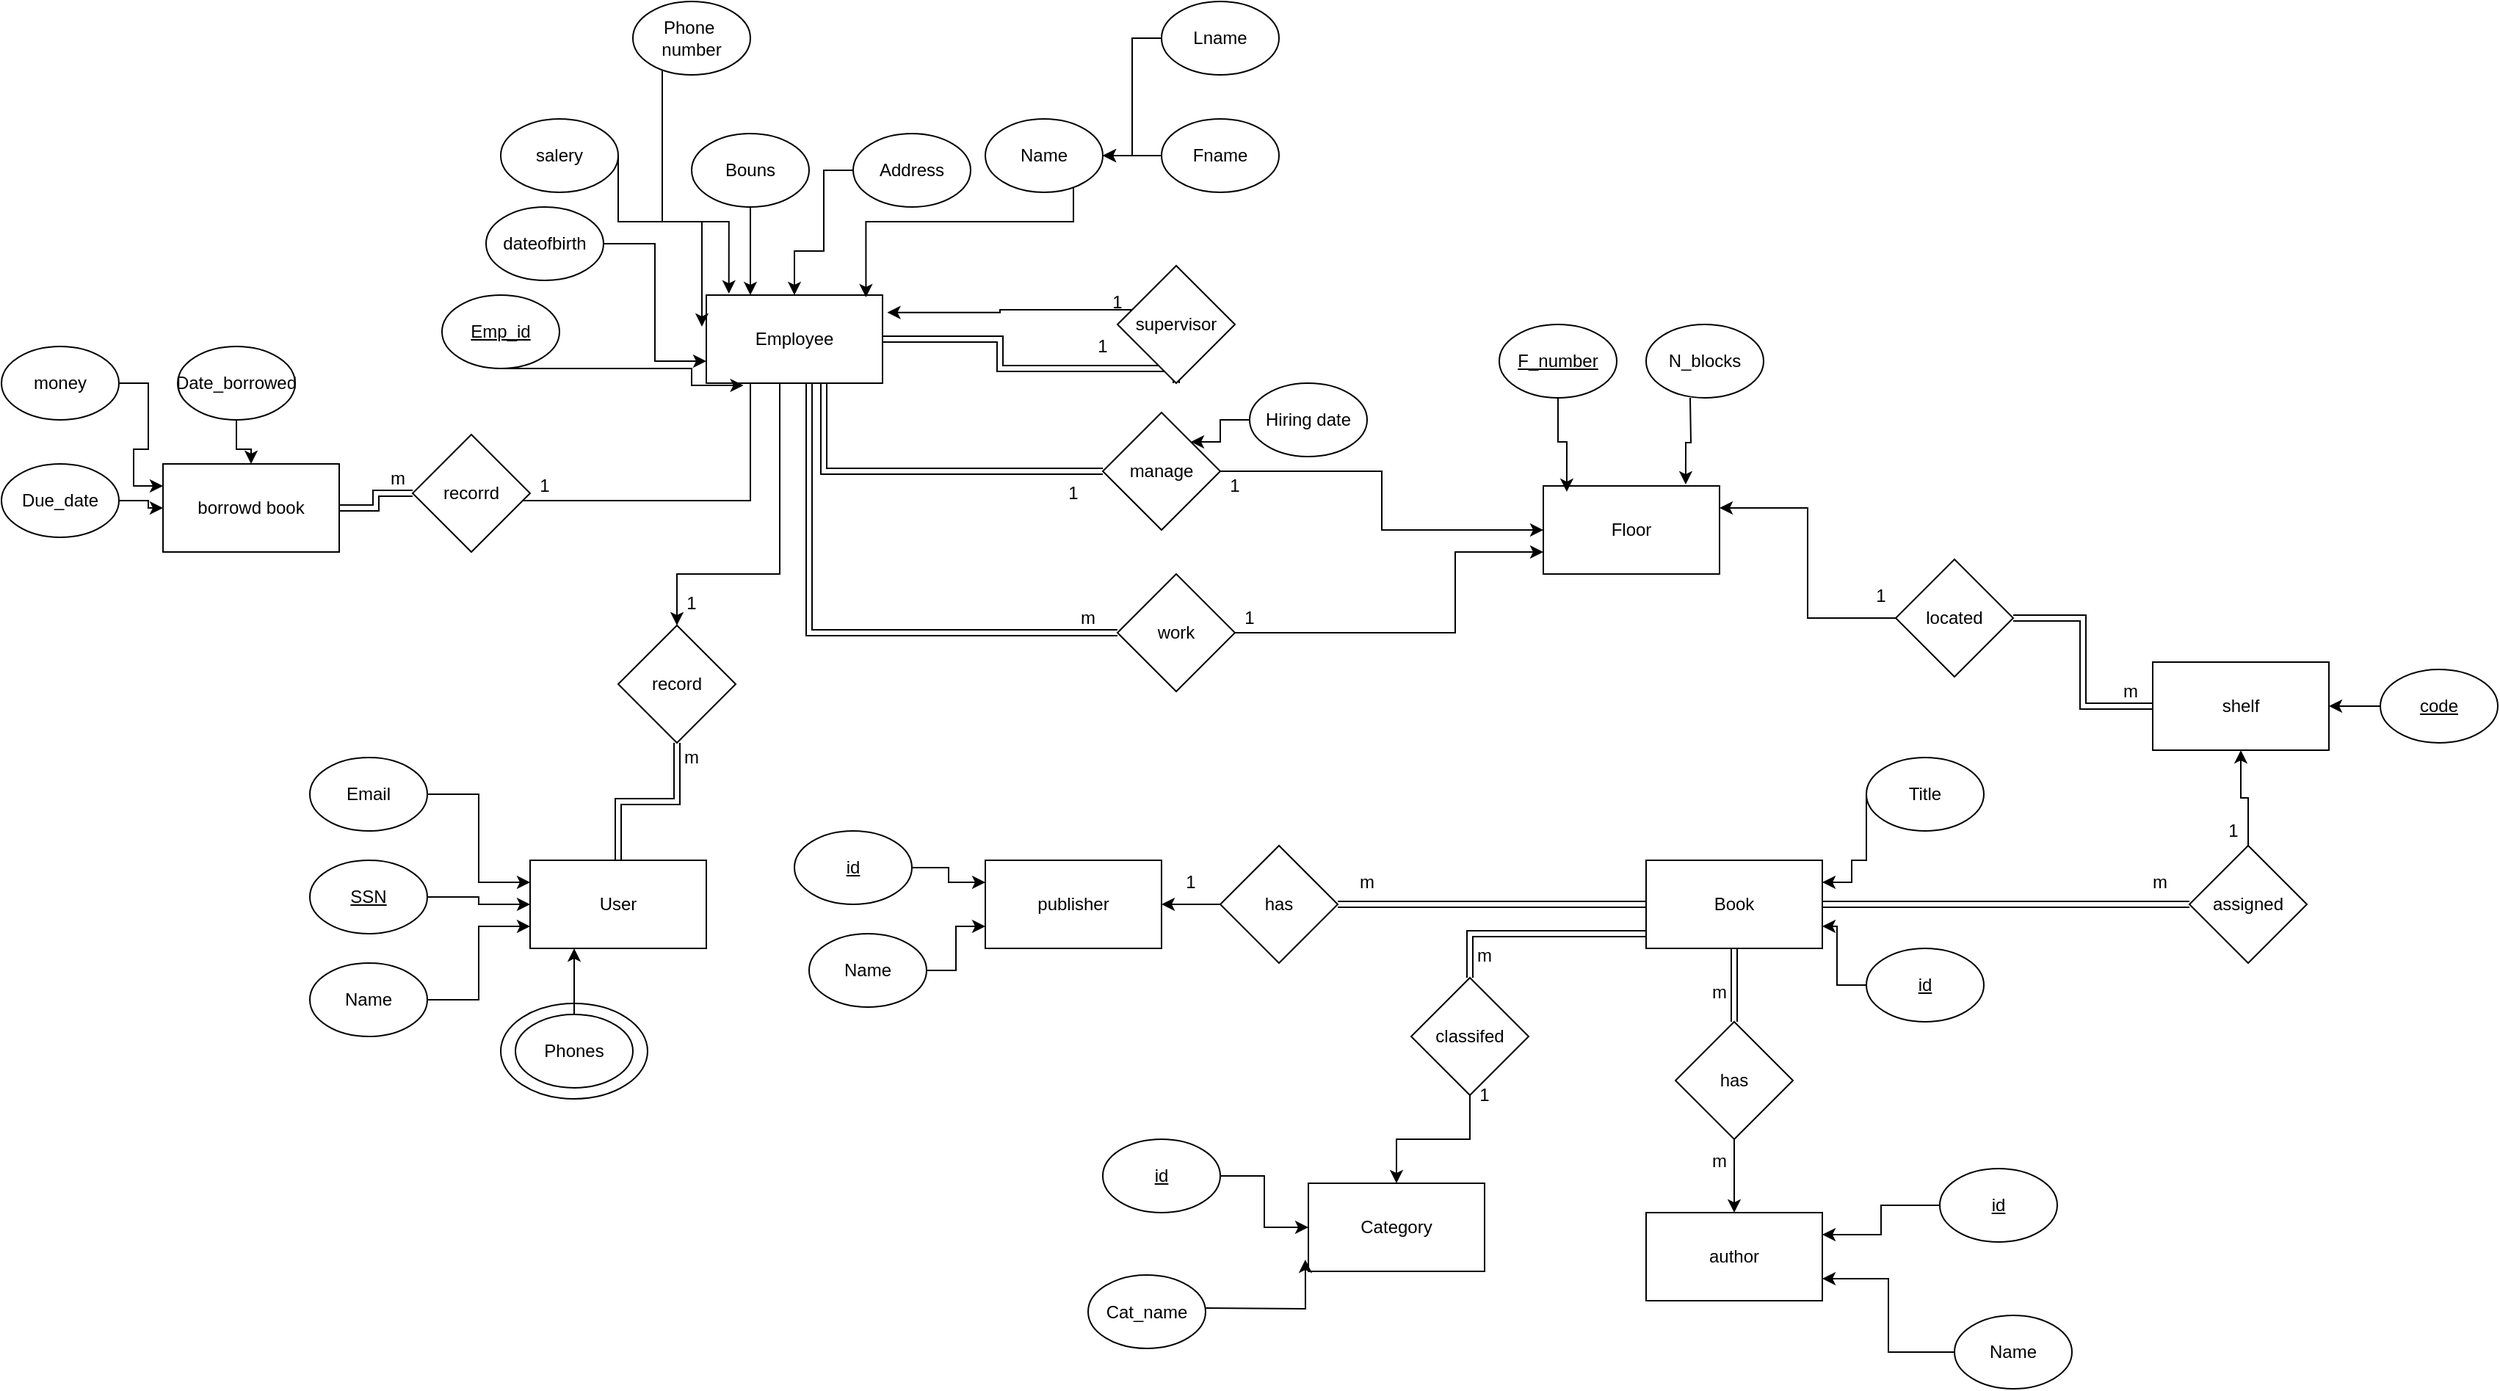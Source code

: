 <mxfile version="27.0.9">
  <diagram name="Page-1" id="7ptNukBm3sWM4PbcHord">
    <mxGraphModel dx="1803" dy="858" grid="1" gridSize="10" guides="1" tooltips="1" connect="1" arrows="1" fold="1" page="1" pageScale="1" pageWidth="850" pageHeight="1100" math="0" shadow="0">
      <root>
        <mxCell id="0" />
        <mxCell id="1" parent="0" />
        <mxCell id="cHA2GrPYjUbOb7WszTmD-79" style="edgeStyle=orthogonalEdgeStyle;rounded=0;orthogonalLoop=1;jettySize=auto;html=1;entryX=0;entryY=0.5;entryDx=0;entryDy=0;shape=link;" edge="1" parent="1" source="cHA2GrPYjUbOb7WszTmD-1" target="cHA2GrPYjUbOb7WszTmD-80">
          <mxGeometry relative="1" as="geometry">
            <mxPoint x="-310" y="500" as="targetPoint" />
            <Array as="points">
              <mxPoint x="-290" y="330" />
            </Array>
          </mxGeometry>
        </mxCell>
        <mxCell id="cHA2GrPYjUbOb7WszTmD-87" style="edgeStyle=orthogonalEdgeStyle;rounded=0;orthogonalLoop=1;jettySize=auto;html=1;entryX=0;entryY=0.5;entryDx=0;entryDy=0;shape=link;" edge="1" parent="1" source="cHA2GrPYjUbOb7WszTmD-1" target="cHA2GrPYjUbOb7WszTmD-84">
          <mxGeometry relative="1" as="geometry">
            <Array as="points">
              <mxPoint x="-300" y="440" />
            </Array>
          </mxGeometry>
        </mxCell>
        <mxCell id="cHA2GrPYjUbOb7WszTmD-95" style="edgeStyle=orthogonalEdgeStyle;rounded=0;orthogonalLoop=1;jettySize=auto;html=1;entryX=0.5;entryY=0;entryDx=0;entryDy=0;" edge="1" parent="1" source="cHA2GrPYjUbOb7WszTmD-1" target="cHA2GrPYjUbOb7WszTmD-93">
          <mxGeometry relative="1" as="geometry">
            <Array as="points">
              <mxPoint x="-320" y="400" />
              <mxPoint x="-390" y="400" />
            </Array>
          </mxGeometry>
        </mxCell>
        <mxCell id="cHA2GrPYjUbOb7WszTmD-105" style="edgeStyle=orthogonalEdgeStyle;rounded=0;orthogonalLoop=1;jettySize=auto;html=1;entryX=1;entryY=0.5;entryDx=0;entryDy=0;" edge="1" parent="1" source="cHA2GrPYjUbOb7WszTmD-1" target="cHA2GrPYjUbOb7WszTmD-104">
          <mxGeometry relative="1" as="geometry">
            <Array as="points">
              <mxPoint x="-340" y="350" />
              <mxPoint x="-510" y="350" />
            </Array>
          </mxGeometry>
        </mxCell>
        <mxCell id="cHA2GrPYjUbOb7WszTmD-166" style="edgeStyle=orthogonalEdgeStyle;rounded=0;orthogonalLoop=1;jettySize=auto;html=1;entryX=0.5;entryY=1;entryDx=0;entryDy=0;shape=link;" edge="1" parent="1" source="cHA2GrPYjUbOb7WszTmD-1" target="cHA2GrPYjUbOb7WszTmD-76">
          <mxGeometry relative="1" as="geometry">
            <Array as="points">
              <mxPoint x="-170" y="240" />
              <mxPoint x="-170" y="260" />
              <mxPoint x="-50" y="260" />
            </Array>
          </mxGeometry>
        </mxCell>
        <mxCell id="cHA2GrPYjUbOb7WszTmD-1" value="Employee" style="rounded=0;whiteSpace=wrap;html=1;" vertex="1" parent="1">
          <mxGeometry x="-370" y="210" width="120" height="60" as="geometry" />
        </mxCell>
        <mxCell id="cHA2GrPYjUbOb7WszTmD-2" value="&lt;u&gt;Emp_id&lt;/u&gt;" style="ellipse;whiteSpace=wrap;html=1;" vertex="1" parent="1">
          <mxGeometry x="-550" y="210" width="80" height="50" as="geometry" />
        </mxCell>
        <mxCell id="cHA2GrPYjUbOb7WszTmD-4" value="Name" style="ellipse;whiteSpace=wrap;html=1;" vertex="1" parent="1">
          <mxGeometry x="-180" y="90" width="80" height="50" as="geometry" />
        </mxCell>
        <mxCell id="cHA2GrPYjUbOb7WszTmD-29" style="edgeStyle=orthogonalEdgeStyle;rounded=0;orthogonalLoop=1;jettySize=auto;html=1;entryX=1;entryY=0.5;entryDx=0;entryDy=0;" edge="1" parent="1" source="cHA2GrPYjUbOb7WszTmD-5" target="cHA2GrPYjUbOb7WszTmD-4">
          <mxGeometry relative="1" as="geometry" />
        </mxCell>
        <mxCell id="cHA2GrPYjUbOb7WszTmD-5" value="Fname" style="ellipse;whiteSpace=wrap;html=1;" vertex="1" parent="1">
          <mxGeometry x="-60" y="90" width="80" height="50" as="geometry" />
        </mxCell>
        <mxCell id="cHA2GrPYjUbOb7WszTmD-28" style="edgeStyle=orthogonalEdgeStyle;rounded=0;orthogonalLoop=1;jettySize=auto;html=1;entryX=1;entryY=0.5;entryDx=0;entryDy=0;" edge="1" parent="1" source="cHA2GrPYjUbOb7WszTmD-6" target="cHA2GrPYjUbOb7WszTmD-4">
          <mxGeometry relative="1" as="geometry" />
        </mxCell>
        <mxCell id="cHA2GrPYjUbOb7WszTmD-6" value="Lname" style="ellipse;whiteSpace=wrap;html=1;" vertex="1" parent="1">
          <mxGeometry x="-60" y="10" width="80" height="50" as="geometry" />
        </mxCell>
        <mxCell id="cHA2GrPYjUbOb7WszTmD-10" value="salery" style="ellipse;whiteSpace=wrap;html=1;" vertex="1" parent="1">
          <mxGeometry x="-510" y="90" width="80" height="50" as="geometry" />
        </mxCell>
        <mxCell id="cHA2GrPYjUbOb7WszTmD-22" style="edgeStyle=orthogonalEdgeStyle;rounded=0;orthogonalLoop=1;jettySize=auto;html=1;entryX=0;entryY=0.75;entryDx=0;entryDy=0;" edge="1" parent="1" source="cHA2GrPYjUbOb7WszTmD-14" target="cHA2GrPYjUbOb7WszTmD-1">
          <mxGeometry relative="1" as="geometry" />
        </mxCell>
        <mxCell id="cHA2GrPYjUbOb7WszTmD-14" value="dateofbirth" style="ellipse;whiteSpace=wrap;html=1;" vertex="1" parent="1">
          <mxGeometry x="-520" y="150" width="80" height="50" as="geometry" />
        </mxCell>
        <mxCell id="cHA2GrPYjUbOb7WszTmD-25" style="edgeStyle=orthogonalEdgeStyle;rounded=0;orthogonalLoop=1;jettySize=auto;html=1;entryX=0.25;entryY=0;entryDx=0;entryDy=0;" edge="1" parent="1" source="cHA2GrPYjUbOb7WszTmD-17" target="cHA2GrPYjUbOb7WszTmD-1">
          <mxGeometry relative="1" as="geometry" />
        </mxCell>
        <mxCell id="cHA2GrPYjUbOb7WszTmD-17" value="Bouns" style="ellipse;whiteSpace=wrap;html=1;" vertex="1" parent="1">
          <mxGeometry x="-380" y="100" width="80" height="50" as="geometry" />
        </mxCell>
        <mxCell id="cHA2GrPYjUbOb7WszTmD-26" style="edgeStyle=orthogonalEdgeStyle;rounded=0;orthogonalLoop=1;jettySize=auto;html=1;entryX=0.5;entryY=0;entryDx=0;entryDy=0;" edge="1" parent="1" source="cHA2GrPYjUbOb7WszTmD-18" target="cHA2GrPYjUbOb7WszTmD-1">
          <mxGeometry relative="1" as="geometry">
            <Array as="points">
              <mxPoint x="-290" y="125" />
              <mxPoint x="-290" y="180" />
              <mxPoint x="-310" y="180" />
            </Array>
          </mxGeometry>
        </mxCell>
        <mxCell id="cHA2GrPYjUbOb7WszTmD-18" value="Address" style="ellipse;whiteSpace=wrap;html=1;" vertex="1" parent="1">
          <mxGeometry x="-270" y="100" width="80" height="50" as="geometry" />
        </mxCell>
        <mxCell id="cHA2GrPYjUbOb7WszTmD-19" value="Phone&amp;nbsp;&lt;br&gt;number" style="ellipse;whiteSpace=wrap;html=1;" vertex="1" parent="1">
          <mxGeometry x="-420" y="10" width="80" height="50" as="geometry" />
        </mxCell>
        <mxCell id="cHA2GrPYjUbOb7WszTmD-21" style="edgeStyle=orthogonalEdgeStyle;rounded=0;orthogonalLoop=1;jettySize=auto;html=1;entryX=0.211;entryY=1.025;entryDx=0;entryDy=0;entryPerimeter=0;" edge="1" parent="1" source="cHA2GrPYjUbOb7WszTmD-2" target="cHA2GrPYjUbOb7WszTmD-1">
          <mxGeometry relative="1" as="geometry">
            <Array as="points">
              <mxPoint x="-380" y="260" />
              <mxPoint x="-380" y="271" />
            </Array>
          </mxGeometry>
        </mxCell>
        <mxCell id="cHA2GrPYjUbOb7WszTmD-23" style="edgeStyle=orthogonalEdgeStyle;rounded=0;orthogonalLoop=1;jettySize=auto;html=1;entryX=-0.025;entryY=0.358;entryDx=0;entryDy=0;entryPerimeter=0;" edge="1" parent="1" source="cHA2GrPYjUbOb7WszTmD-10" target="cHA2GrPYjUbOb7WszTmD-1">
          <mxGeometry relative="1" as="geometry">
            <Array as="points">
              <mxPoint x="-430" y="160" />
              <mxPoint x="-373" y="160" />
            </Array>
          </mxGeometry>
        </mxCell>
        <mxCell id="cHA2GrPYjUbOb7WszTmD-24" style="edgeStyle=orthogonalEdgeStyle;rounded=0;orthogonalLoop=1;jettySize=auto;html=1;entryX=0.128;entryY=-0.017;entryDx=0;entryDy=0;entryPerimeter=0;" edge="1" parent="1" source="cHA2GrPYjUbOb7WszTmD-19" target="cHA2GrPYjUbOb7WszTmD-1">
          <mxGeometry relative="1" as="geometry">
            <Array as="points">
              <mxPoint x="-400" y="160" />
              <mxPoint x="-355" y="160" />
            </Array>
          </mxGeometry>
        </mxCell>
        <mxCell id="cHA2GrPYjUbOb7WszTmD-27" style="edgeStyle=orthogonalEdgeStyle;rounded=0;orthogonalLoop=1;jettySize=auto;html=1;entryX=0.906;entryY=0.025;entryDx=0;entryDy=0;entryPerimeter=0;" edge="1" parent="1" source="cHA2GrPYjUbOb7WszTmD-4" target="cHA2GrPYjUbOb7WszTmD-1">
          <mxGeometry relative="1" as="geometry">
            <Array as="points">
              <mxPoint x="-120" y="160" />
              <mxPoint x="-261" y="160" />
            </Array>
          </mxGeometry>
        </mxCell>
        <mxCell id="cHA2GrPYjUbOb7WszTmD-30" value="Floor" style="rounded=0;whiteSpace=wrap;html=1;" vertex="1" parent="1">
          <mxGeometry x="200" y="340" width="120" height="60" as="geometry" />
        </mxCell>
        <mxCell id="cHA2GrPYjUbOb7WszTmD-31" value="&lt;u&gt;F_number&lt;/u&gt;" style="ellipse;whiteSpace=wrap;html=1;" vertex="1" parent="1">
          <mxGeometry x="170" y="230" width="80" height="50" as="geometry" />
        </mxCell>
        <mxCell id="cHA2GrPYjUbOb7WszTmD-32" value="N_blocks" style="ellipse;whiteSpace=wrap;html=1;" vertex="1" parent="1">
          <mxGeometry x="270" y="230" width="80" height="50" as="geometry" />
        </mxCell>
        <mxCell id="cHA2GrPYjUbOb7WszTmD-33" style="edgeStyle=orthogonalEdgeStyle;rounded=0;orthogonalLoop=1;jettySize=auto;html=1;entryX=0.133;entryY=0.067;entryDx=0;entryDy=0;entryPerimeter=0;" edge="1" parent="1" source="cHA2GrPYjUbOb7WszTmD-31" target="cHA2GrPYjUbOb7WszTmD-30">
          <mxGeometry relative="1" as="geometry" />
        </mxCell>
        <mxCell id="cHA2GrPYjUbOb7WszTmD-34" style="edgeStyle=orthogonalEdgeStyle;rounded=0;orthogonalLoop=1;jettySize=auto;html=1;entryX=0.808;entryY=-0.017;entryDx=0;entryDy=0;entryPerimeter=0;" edge="1" parent="1" target="cHA2GrPYjUbOb7WszTmD-30">
          <mxGeometry relative="1" as="geometry">
            <mxPoint x="300" y="280" as="sourcePoint" />
          </mxGeometry>
        </mxCell>
        <mxCell id="cHA2GrPYjUbOb7WszTmD-35" value="User" style="rounded=0;whiteSpace=wrap;html=1;" vertex="1" parent="1">
          <mxGeometry x="-490" y="595" width="120" height="60" as="geometry" />
        </mxCell>
        <mxCell id="cHA2GrPYjUbOb7WszTmD-45" style="edgeStyle=orthogonalEdgeStyle;rounded=0;orthogonalLoop=1;jettySize=auto;html=1;entryX=0;entryY=0.5;entryDx=0;entryDy=0;" edge="1" parent="1" source="cHA2GrPYjUbOb7WszTmD-36" target="cHA2GrPYjUbOb7WszTmD-35">
          <mxGeometry relative="1" as="geometry" />
        </mxCell>
        <mxCell id="cHA2GrPYjUbOb7WszTmD-36" value="&lt;u&gt;SSN&lt;/u&gt;" style="ellipse;whiteSpace=wrap;html=1;" vertex="1" parent="1">
          <mxGeometry x="-640" y="595" width="80" height="50" as="geometry" />
        </mxCell>
        <mxCell id="cHA2GrPYjUbOb7WszTmD-46" style="edgeStyle=orthogonalEdgeStyle;rounded=0;orthogonalLoop=1;jettySize=auto;html=1;entryX=0;entryY=0.75;entryDx=0;entryDy=0;" edge="1" parent="1" source="cHA2GrPYjUbOb7WszTmD-37" target="cHA2GrPYjUbOb7WszTmD-35">
          <mxGeometry relative="1" as="geometry" />
        </mxCell>
        <mxCell id="cHA2GrPYjUbOb7WszTmD-37" value="Name" style="ellipse;whiteSpace=wrap;html=1;" vertex="1" parent="1">
          <mxGeometry x="-640" y="665" width="80" height="50" as="geometry" />
        </mxCell>
        <mxCell id="cHA2GrPYjUbOb7WszTmD-44" style="edgeStyle=orthogonalEdgeStyle;rounded=0;orthogonalLoop=1;jettySize=auto;html=1;entryX=0;entryY=0.25;entryDx=0;entryDy=0;" edge="1" parent="1" source="cHA2GrPYjUbOb7WszTmD-38" target="cHA2GrPYjUbOb7WszTmD-35">
          <mxGeometry relative="1" as="geometry" />
        </mxCell>
        <mxCell id="cHA2GrPYjUbOb7WszTmD-38" value="Email" style="ellipse;whiteSpace=wrap;html=1;" vertex="1" parent="1">
          <mxGeometry x="-640" y="525" width="80" height="50" as="geometry" />
        </mxCell>
        <mxCell id="cHA2GrPYjUbOb7WszTmD-43" style="edgeStyle=orthogonalEdgeStyle;rounded=0;orthogonalLoop=1;jettySize=auto;html=1;entryX=0.25;entryY=1;entryDx=0;entryDy=0;" edge="1" parent="1" source="cHA2GrPYjUbOb7WszTmD-39" target="cHA2GrPYjUbOb7WszTmD-35">
          <mxGeometry relative="1" as="geometry" />
        </mxCell>
        <mxCell id="cHA2GrPYjUbOb7WszTmD-39" value="Phones" style="ellipse;whiteSpace=wrap;html=1;" vertex="1" parent="1">
          <mxGeometry x="-500" y="700" width="80" height="50" as="geometry" />
        </mxCell>
        <mxCell id="cHA2GrPYjUbOb7WszTmD-108" style="edgeStyle=orthogonalEdgeStyle;rounded=0;orthogonalLoop=1;jettySize=auto;html=1;entryX=0.5;entryY=0;entryDx=0;entryDy=0;shape=link;" edge="1" parent="1" source="cHA2GrPYjUbOb7WszTmD-47" target="cHA2GrPYjUbOb7WszTmD-107">
          <mxGeometry relative="1" as="geometry" />
        </mxCell>
        <mxCell id="cHA2GrPYjUbOb7WszTmD-111" style="edgeStyle=orthogonalEdgeStyle;rounded=0;orthogonalLoop=1;jettySize=auto;html=1;entryX=1;entryY=0.5;entryDx=0;entryDy=0;shape=link;" edge="1" parent="1" source="cHA2GrPYjUbOb7WszTmD-47" target="cHA2GrPYjUbOb7WszTmD-110">
          <mxGeometry relative="1" as="geometry" />
        </mxCell>
        <mxCell id="cHA2GrPYjUbOb7WszTmD-124" style="edgeStyle=orthogonalEdgeStyle;rounded=0;orthogonalLoop=1;jettySize=auto;html=1;entryX=0;entryY=0.5;entryDx=0;entryDy=0;shape=link;" edge="1" parent="1" source="cHA2GrPYjUbOb7WszTmD-47" target="cHA2GrPYjUbOb7WszTmD-116">
          <mxGeometry relative="1" as="geometry" />
        </mxCell>
        <mxCell id="cHA2GrPYjUbOb7WszTmD-127" style="edgeStyle=orthogonalEdgeStyle;rounded=0;orthogonalLoop=1;jettySize=auto;html=1;entryX=0.5;entryY=0;entryDx=0;entryDy=0;shape=link;" edge="1" parent="1" source="cHA2GrPYjUbOb7WszTmD-47" target="cHA2GrPYjUbOb7WszTmD-113">
          <mxGeometry relative="1" as="geometry">
            <Array as="points">
              <mxPoint x="150" y="645" />
            </Array>
          </mxGeometry>
        </mxCell>
        <mxCell id="cHA2GrPYjUbOb7WszTmD-47" value="Book" style="rounded=0;whiteSpace=wrap;html=1;" vertex="1" parent="1">
          <mxGeometry x="270" y="595" width="120" height="60" as="geometry" />
        </mxCell>
        <mxCell id="cHA2GrPYjUbOb7WszTmD-52" style="edgeStyle=orthogonalEdgeStyle;rounded=0;orthogonalLoop=1;jettySize=auto;html=1;entryX=1;entryY=0.25;entryDx=0;entryDy=0;" edge="1" parent="1" source="cHA2GrPYjUbOb7WszTmD-48" target="cHA2GrPYjUbOb7WszTmD-47">
          <mxGeometry relative="1" as="geometry">
            <Array as="points">
              <mxPoint x="420" y="595" />
              <mxPoint x="410" y="595" />
              <mxPoint x="410" y="610" />
            </Array>
          </mxGeometry>
        </mxCell>
        <mxCell id="cHA2GrPYjUbOb7WszTmD-48" value="Title" style="ellipse;whiteSpace=wrap;html=1;" vertex="1" parent="1">
          <mxGeometry x="420" y="525" width="80" height="50" as="geometry" />
        </mxCell>
        <mxCell id="cHA2GrPYjUbOb7WszTmD-53" style="edgeStyle=orthogonalEdgeStyle;rounded=0;orthogonalLoop=1;jettySize=auto;html=1;entryX=1;entryY=0.75;entryDx=0;entryDy=0;" edge="1" parent="1" source="cHA2GrPYjUbOb7WszTmD-50" target="cHA2GrPYjUbOb7WszTmD-47">
          <mxGeometry relative="1" as="geometry" />
        </mxCell>
        <mxCell id="cHA2GrPYjUbOb7WszTmD-50" value="&lt;u&gt;id&lt;/u&gt;" style="ellipse;whiteSpace=wrap;html=1;" vertex="1" parent="1">
          <mxGeometry x="420" y="655" width="80" height="50" as="geometry" />
        </mxCell>
        <mxCell id="cHA2GrPYjUbOb7WszTmD-54" value="author" style="rounded=0;whiteSpace=wrap;html=1;" vertex="1" parent="1">
          <mxGeometry x="270" y="835" width="120" height="60" as="geometry" />
        </mxCell>
        <mxCell id="cHA2GrPYjUbOb7WszTmD-55" value="publisher" style="rounded=0;whiteSpace=wrap;html=1;" vertex="1" parent="1">
          <mxGeometry x="-180" y="595" width="120" height="60" as="geometry" />
        </mxCell>
        <mxCell id="cHA2GrPYjUbOb7WszTmD-129" style="edgeStyle=orthogonalEdgeStyle;rounded=0;orthogonalLoop=1;jettySize=auto;html=1;entryX=0;entryY=0.25;entryDx=0;entryDy=0;" edge="1" parent="1" source="cHA2GrPYjUbOb7WszTmD-56" target="cHA2GrPYjUbOb7WszTmD-55">
          <mxGeometry relative="1" as="geometry" />
        </mxCell>
        <mxCell id="cHA2GrPYjUbOb7WszTmD-56" value="&lt;u&gt;id&lt;/u&gt;" style="ellipse;whiteSpace=wrap;html=1;" vertex="1" parent="1">
          <mxGeometry x="-310" y="575" width="80" height="50" as="geometry" />
        </mxCell>
        <mxCell id="cHA2GrPYjUbOb7WszTmD-130" style="edgeStyle=orthogonalEdgeStyle;rounded=0;orthogonalLoop=1;jettySize=auto;html=1;entryX=0;entryY=0.75;entryDx=0;entryDy=0;" edge="1" parent="1" source="cHA2GrPYjUbOb7WszTmD-57" target="cHA2GrPYjUbOb7WszTmD-55">
          <mxGeometry relative="1" as="geometry" />
        </mxCell>
        <mxCell id="cHA2GrPYjUbOb7WszTmD-57" value="Name" style="ellipse;whiteSpace=wrap;html=1;" vertex="1" parent="1">
          <mxGeometry x="-300" y="645" width="80" height="50" as="geometry" />
        </mxCell>
        <mxCell id="cHA2GrPYjUbOb7WszTmD-64" style="edgeStyle=orthogonalEdgeStyle;rounded=0;orthogonalLoop=1;jettySize=auto;html=1;entryX=1;entryY=0.25;entryDx=0;entryDy=0;" edge="1" parent="1" source="cHA2GrPYjUbOb7WszTmD-60" target="cHA2GrPYjUbOb7WszTmD-54">
          <mxGeometry relative="1" as="geometry" />
        </mxCell>
        <mxCell id="cHA2GrPYjUbOb7WszTmD-60" value="&lt;u&gt;id&lt;/u&gt;" style="ellipse;whiteSpace=wrap;html=1;" vertex="1" parent="1">
          <mxGeometry x="470" y="805" width="80" height="50" as="geometry" />
        </mxCell>
        <mxCell id="cHA2GrPYjUbOb7WszTmD-65" style="edgeStyle=orthogonalEdgeStyle;rounded=0;orthogonalLoop=1;jettySize=auto;html=1;entryX=1;entryY=0.75;entryDx=0;entryDy=0;" edge="1" parent="1" source="cHA2GrPYjUbOb7WszTmD-61" target="cHA2GrPYjUbOb7WszTmD-54">
          <mxGeometry relative="1" as="geometry" />
        </mxCell>
        <mxCell id="cHA2GrPYjUbOb7WszTmD-61" value="Name" style="ellipse;whiteSpace=wrap;html=1;" vertex="1" parent="1">
          <mxGeometry x="480" y="905" width="80" height="50" as="geometry" />
        </mxCell>
        <mxCell id="cHA2GrPYjUbOb7WszTmD-66" value="Category" style="rounded=0;whiteSpace=wrap;html=1;" vertex="1" parent="1">
          <mxGeometry x="40" y="815" width="120" height="60" as="geometry" />
        </mxCell>
        <mxCell id="cHA2GrPYjUbOb7WszTmD-70" style="edgeStyle=orthogonalEdgeStyle;rounded=0;orthogonalLoop=1;jettySize=auto;html=1;entryX=0;entryY=0.5;entryDx=0;entryDy=0;" edge="1" parent="1" source="cHA2GrPYjUbOb7WszTmD-67" target="cHA2GrPYjUbOb7WszTmD-66">
          <mxGeometry relative="1" as="geometry" />
        </mxCell>
        <mxCell id="cHA2GrPYjUbOb7WszTmD-67" value="&lt;u&gt;id&lt;/u&gt;" style="ellipse;whiteSpace=wrap;html=1;" vertex="1" parent="1">
          <mxGeometry x="-100" y="785" width="80" height="50" as="geometry" />
        </mxCell>
        <mxCell id="cHA2GrPYjUbOb7WszTmD-69" value="Cat_name" style="ellipse;whiteSpace=wrap;html=1;" vertex="1" parent="1">
          <mxGeometry x="-110" y="877.5" width="80" height="50" as="geometry" />
        </mxCell>
        <mxCell id="cHA2GrPYjUbOb7WszTmD-72" style="edgeStyle=orthogonalEdgeStyle;rounded=0;orthogonalLoop=1;jettySize=auto;html=1;entryX=-0.017;entryY=0.867;entryDx=0;entryDy=0;entryPerimeter=0;" edge="1" parent="1" target="cHA2GrPYjUbOb7WszTmD-66">
          <mxGeometry relative="1" as="geometry">
            <mxPoint x="-30.0" y="900" as="sourcePoint" />
          </mxGeometry>
        </mxCell>
        <mxCell id="cHA2GrPYjUbOb7WszTmD-122" style="edgeStyle=orthogonalEdgeStyle;rounded=0;orthogonalLoop=1;jettySize=auto;html=1;entryX=1;entryY=0.5;entryDx=0;entryDy=0;shape=link;" edge="1" parent="1" source="cHA2GrPYjUbOb7WszTmD-73" target="cHA2GrPYjUbOb7WszTmD-120">
          <mxGeometry relative="1" as="geometry" />
        </mxCell>
        <mxCell id="cHA2GrPYjUbOb7WszTmD-73" value="shelf" style="rounded=0;whiteSpace=wrap;html=1;" vertex="1" parent="1">
          <mxGeometry x="615" y="460" width="120" height="60" as="geometry" />
        </mxCell>
        <mxCell id="cHA2GrPYjUbOb7WszTmD-75" style="edgeStyle=orthogonalEdgeStyle;rounded=0;orthogonalLoop=1;jettySize=auto;html=1;" edge="1" parent="1" source="cHA2GrPYjUbOb7WszTmD-74" target="cHA2GrPYjUbOb7WszTmD-73">
          <mxGeometry relative="1" as="geometry" />
        </mxCell>
        <mxCell id="cHA2GrPYjUbOb7WszTmD-74" value="&lt;u&gt;code&lt;/u&gt;" style="ellipse;whiteSpace=wrap;html=1;" vertex="1" parent="1">
          <mxGeometry x="770" y="465" width="80" height="50" as="geometry" />
        </mxCell>
        <mxCell id="cHA2GrPYjUbOb7WszTmD-76" value="supervisor" style="rhombus;whiteSpace=wrap;html=1;" vertex="1" parent="1">
          <mxGeometry x="-90" y="190" width="80" height="80" as="geometry" />
        </mxCell>
        <mxCell id="cHA2GrPYjUbOb7WszTmD-81" style="edgeStyle=orthogonalEdgeStyle;rounded=0;orthogonalLoop=1;jettySize=auto;html=1;entryX=0;entryY=0.5;entryDx=0;entryDy=0;" edge="1" parent="1" source="cHA2GrPYjUbOb7WszTmD-80" target="cHA2GrPYjUbOb7WszTmD-30">
          <mxGeometry relative="1" as="geometry" />
        </mxCell>
        <mxCell id="cHA2GrPYjUbOb7WszTmD-80" value="manage" style="rhombus;whiteSpace=wrap;html=1;" vertex="1" parent="1">
          <mxGeometry x="-100" y="290" width="80" height="80" as="geometry" />
        </mxCell>
        <mxCell id="cHA2GrPYjUbOb7WszTmD-83" style="edgeStyle=orthogonalEdgeStyle;rounded=0;orthogonalLoop=1;jettySize=auto;html=1;entryX=1;entryY=0;entryDx=0;entryDy=0;" edge="1" parent="1" source="cHA2GrPYjUbOb7WszTmD-82" target="cHA2GrPYjUbOb7WszTmD-80">
          <mxGeometry relative="1" as="geometry" />
        </mxCell>
        <mxCell id="cHA2GrPYjUbOb7WszTmD-82" value="Hiring date" style="ellipse;whiteSpace=wrap;html=1;" vertex="1" parent="1">
          <mxGeometry y="270" width="80" height="50" as="geometry" />
        </mxCell>
        <mxCell id="cHA2GrPYjUbOb7WszTmD-89" style="edgeStyle=orthogonalEdgeStyle;rounded=0;orthogonalLoop=1;jettySize=auto;html=1;entryX=0;entryY=0.75;entryDx=0;entryDy=0;strokeWidth=1;" edge="1" parent="1" source="cHA2GrPYjUbOb7WszTmD-84" target="cHA2GrPYjUbOb7WszTmD-30">
          <mxGeometry relative="1" as="geometry">
            <Array as="points">
              <mxPoint x="140" y="440" />
              <mxPoint x="140" y="385" />
            </Array>
          </mxGeometry>
        </mxCell>
        <mxCell id="cHA2GrPYjUbOb7WszTmD-84" value="work" style="rhombus;whiteSpace=wrap;html=1;" vertex="1" parent="1">
          <mxGeometry x="-90" y="400" width="80" height="80" as="geometry" />
        </mxCell>
        <mxCell id="cHA2GrPYjUbOb7WszTmD-96" style="edgeStyle=orthogonalEdgeStyle;rounded=0;orthogonalLoop=1;jettySize=auto;html=1;entryX=0.5;entryY=0;entryDx=0;entryDy=0;shape=link;" edge="1" parent="1" source="cHA2GrPYjUbOb7WszTmD-93" target="cHA2GrPYjUbOb7WszTmD-35">
          <mxGeometry relative="1" as="geometry" />
        </mxCell>
        <mxCell id="cHA2GrPYjUbOb7WszTmD-93" value="record" style="rhombus;whiteSpace=wrap;html=1;" vertex="1" parent="1">
          <mxGeometry x="-430" y="435" width="80" height="80" as="geometry" />
        </mxCell>
        <mxCell id="cHA2GrPYjUbOb7WszTmD-97" value="borrowd book" style="rounded=0;whiteSpace=wrap;html=1;" vertex="1" parent="1">
          <mxGeometry x="-740" y="325" width="120" height="60" as="geometry" />
        </mxCell>
        <mxCell id="cHA2GrPYjUbOb7WszTmD-103" style="edgeStyle=orthogonalEdgeStyle;rounded=0;orthogonalLoop=1;jettySize=auto;html=1;" edge="1" parent="1" source="cHA2GrPYjUbOb7WszTmD-98" target="cHA2GrPYjUbOb7WszTmD-97">
          <mxGeometry relative="1" as="geometry" />
        </mxCell>
        <mxCell id="cHA2GrPYjUbOb7WszTmD-98" value="Date_borrowed" style="ellipse;whiteSpace=wrap;html=1;" vertex="1" parent="1">
          <mxGeometry x="-730" y="245" width="80" height="50" as="geometry" />
        </mxCell>
        <mxCell id="cHA2GrPYjUbOb7WszTmD-101" style="edgeStyle=orthogonalEdgeStyle;rounded=0;orthogonalLoop=1;jettySize=auto;html=1;" edge="1" parent="1" source="cHA2GrPYjUbOb7WszTmD-99" target="cHA2GrPYjUbOb7WszTmD-97">
          <mxGeometry relative="1" as="geometry" />
        </mxCell>
        <mxCell id="cHA2GrPYjUbOb7WszTmD-99" value="Due_date" style="ellipse;whiteSpace=wrap;html=1;" vertex="1" parent="1">
          <mxGeometry x="-850" y="325" width="80" height="50" as="geometry" />
        </mxCell>
        <mxCell id="cHA2GrPYjUbOb7WszTmD-102" style="edgeStyle=orthogonalEdgeStyle;rounded=0;orthogonalLoop=1;jettySize=auto;html=1;entryX=0;entryY=0.25;entryDx=0;entryDy=0;" edge="1" parent="1" source="cHA2GrPYjUbOb7WszTmD-100" target="cHA2GrPYjUbOb7WszTmD-97">
          <mxGeometry relative="1" as="geometry" />
        </mxCell>
        <mxCell id="cHA2GrPYjUbOb7WszTmD-100" value="money" style="ellipse;whiteSpace=wrap;html=1;" vertex="1" parent="1">
          <mxGeometry x="-850" y="245" width="80" height="50" as="geometry" />
        </mxCell>
        <mxCell id="cHA2GrPYjUbOb7WszTmD-106" style="edgeStyle=orthogonalEdgeStyle;rounded=0;orthogonalLoop=1;jettySize=auto;html=1;shape=link;" edge="1" parent="1" source="cHA2GrPYjUbOb7WszTmD-104" target="cHA2GrPYjUbOb7WszTmD-97">
          <mxGeometry relative="1" as="geometry" />
        </mxCell>
        <mxCell id="cHA2GrPYjUbOb7WszTmD-104" value="recorrd" style="rhombus;whiteSpace=wrap;html=1;" vertex="1" parent="1">
          <mxGeometry x="-570" y="305" width="80" height="80" as="geometry" />
        </mxCell>
        <mxCell id="cHA2GrPYjUbOb7WszTmD-109" style="edgeStyle=orthogonalEdgeStyle;rounded=0;orthogonalLoop=1;jettySize=auto;html=1;entryX=0.5;entryY=0;entryDx=0;entryDy=0;" edge="1" parent="1" source="cHA2GrPYjUbOb7WszTmD-107" target="cHA2GrPYjUbOb7WszTmD-54">
          <mxGeometry relative="1" as="geometry" />
        </mxCell>
        <mxCell id="cHA2GrPYjUbOb7WszTmD-107" value="has" style="rhombus;whiteSpace=wrap;html=1;" vertex="1" parent="1">
          <mxGeometry x="290" y="705" width="80" height="80" as="geometry" />
        </mxCell>
        <mxCell id="cHA2GrPYjUbOb7WszTmD-112" style="edgeStyle=orthogonalEdgeStyle;rounded=0;orthogonalLoop=1;jettySize=auto;html=1;entryX=1;entryY=0.5;entryDx=0;entryDy=0;" edge="1" parent="1" source="cHA2GrPYjUbOb7WszTmD-110" target="cHA2GrPYjUbOb7WszTmD-55">
          <mxGeometry relative="1" as="geometry" />
        </mxCell>
        <mxCell id="cHA2GrPYjUbOb7WszTmD-110" value="has" style="rhombus;whiteSpace=wrap;html=1;" vertex="1" parent="1">
          <mxGeometry x="-20" y="585" width="80" height="80" as="geometry" />
        </mxCell>
        <mxCell id="cHA2GrPYjUbOb7WszTmD-128" style="edgeStyle=orthogonalEdgeStyle;rounded=0;orthogonalLoop=1;jettySize=auto;html=1;entryX=0.5;entryY=0;entryDx=0;entryDy=0;" edge="1" parent="1" source="cHA2GrPYjUbOb7WszTmD-113" target="cHA2GrPYjUbOb7WszTmD-66">
          <mxGeometry relative="1" as="geometry" />
        </mxCell>
        <mxCell id="cHA2GrPYjUbOb7WszTmD-113" value="classifed" style="rhombus;whiteSpace=wrap;html=1;" vertex="1" parent="1">
          <mxGeometry x="110" y="675" width="80" height="80" as="geometry" />
        </mxCell>
        <mxCell id="cHA2GrPYjUbOb7WszTmD-125" style="edgeStyle=orthogonalEdgeStyle;rounded=0;orthogonalLoop=1;jettySize=auto;html=1;entryX=0.5;entryY=1;entryDx=0;entryDy=0;" edge="1" parent="1" source="cHA2GrPYjUbOb7WszTmD-116" target="cHA2GrPYjUbOb7WszTmD-73">
          <mxGeometry relative="1" as="geometry" />
        </mxCell>
        <mxCell id="cHA2GrPYjUbOb7WszTmD-116" value="assigned" style="rhombus;whiteSpace=wrap;html=1;" vertex="1" parent="1">
          <mxGeometry x="640" y="585" width="80" height="80" as="geometry" />
        </mxCell>
        <mxCell id="cHA2GrPYjUbOb7WszTmD-123" style="edgeStyle=orthogonalEdgeStyle;rounded=0;orthogonalLoop=1;jettySize=auto;html=1;entryX=1;entryY=0.25;entryDx=0;entryDy=0;" edge="1" parent="1" source="cHA2GrPYjUbOb7WszTmD-120" target="cHA2GrPYjUbOb7WszTmD-30">
          <mxGeometry relative="1" as="geometry" />
        </mxCell>
        <mxCell id="cHA2GrPYjUbOb7WszTmD-120" value="located" style="rhombus;whiteSpace=wrap;html=1;" vertex="1" parent="1">
          <mxGeometry x="440" y="390" width="80" height="80" as="geometry" />
        </mxCell>
        <mxCell id="cHA2GrPYjUbOb7WszTmD-135" value="1" style="text;html=1;align=center;verticalAlign=middle;whiteSpace=wrap;rounded=0;" vertex="1" parent="1">
          <mxGeometry x="-120" y="200" width="60" height="30" as="geometry" />
        </mxCell>
        <mxCell id="cHA2GrPYjUbOb7WszTmD-136" value="1" style="text;html=1;align=center;verticalAlign=middle;whiteSpace=wrap;rounded=0;" vertex="1" parent="1">
          <mxGeometry x="-130" y="230" width="60" height="30" as="geometry" />
        </mxCell>
        <mxCell id="cHA2GrPYjUbOb7WszTmD-137" style="edgeStyle=orthogonalEdgeStyle;rounded=0;orthogonalLoop=1;jettySize=auto;html=1;entryX=1.027;entryY=0.198;entryDx=0;entryDy=0;entryPerimeter=0;" edge="1" parent="1" source="cHA2GrPYjUbOb7WszTmD-76" target="cHA2GrPYjUbOb7WszTmD-1">
          <mxGeometry relative="1" as="geometry">
            <Array as="points">
              <mxPoint x="-170" y="220" />
              <mxPoint x="-170" y="222" />
            </Array>
          </mxGeometry>
        </mxCell>
        <mxCell id="cHA2GrPYjUbOb7WszTmD-138" value="1" style="text;html=1;align=center;verticalAlign=middle;whiteSpace=wrap;rounded=0;" vertex="1" parent="1">
          <mxGeometry x="-40" y="325" width="60" height="30" as="geometry" />
        </mxCell>
        <mxCell id="cHA2GrPYjUbOb7WszTmD-139" value="1" style="text;html=1;align=center;verticalAlign=middle;whiteSpace=wrap;rounded=0;" vertex="1" parent="1">
          <mxGeometry x="-150" y="330" width="60" height="30" as="geometry" />
        </mxCell>
        <mxCell id="cHA2GrPYjUbOb7WszTmD-140" value="m" style="text;html=1;align=center;verticalAlign=middle;whiteSpace=wrap;rounded=0;" vertex="1" parent="1">
          <mxGeometry x="-140" y="415" width="60" height="30" as="geometry" />
        </mxCell>
        <mxCell id="cHA2GrPYjUbOb7WszTmD-141" value="1" style="text;html=1;align=center;verticalAlign=middle;whiteSpace=wrap;rounded=0;" vertex="1" parent="1">
          <mxGeometry x="-30" y="415" width="60" height="30" as="geometry" />
        </mxCell>
        <mxCell id="cHA2GrPYjUbOb7WszTmD-142" value="1" style="text;html=1;align=center;verticalAlign=middle;whiteSpace=wrap;rounded=0;" vertex="1" parent="1">
          <mxGeometry x="-410" y="405" width="60" height="30" as="geometry" />
        </mxCell>
        <mxCell id="cHA2GrPYjUbOb7WszTmD-143" value="m" style="text;html=1;align=center;verticalAlign=middle;whiteSpace=wrap;rounded=0;" vertex="1" parent="1">
          <mxGeometry x="-410" y="510" width="60" height="30" as="geometry" />
        </mxCell>
        <mxCell id="cHA2GrPYjUbOb7WszTmD-146" value="m" style="text;html=1;align=center;verticalAlign=middle;whiteSpace=wrap;rounded=0;" vertex="1" parent="1">
          <mxGeometry x="290" y="670" width="60" height="30" as="geometry" />
        </mxCell>
        <mxCell id="cHA2GrPYjUbOb7WszTmD-148" value="m" style="text;html=1;align=center;verticalAlign=middle;whiteSpace=wrap;rounded=0;" vertex="1" parent="1">
          <mxGeometry x="290" y="785" width="60" height="30" as="geometry" />
        </mxCell>
        <mxCell id="cHA2GrPYjUbOb7WszTmD-150" value="1" style="text;html=1;align=center;verticalAlign=middle;whiteSpace=wrap;rounded=0;" vertex="1" parent="1">
          <mxGeometry x="-70" y="595" width="60" height="30" as="geometry" />
        </mxCell>
        <mxCell id="cHA2GrPYjUbOb7WszTmD-151" value="m" style="text;html=1;align=center;verticalAlign=middle;whiteSpace=wrap;rounded=0;" vertex="1" parent="1">
          <mxGeometry x="50" y="595" width="60" height="30" as="geometry" />
        </mxCell>
        <mxCell id="cHA2GrPYjUbOb7WszTmD-153" value="1" style="text;html=1;align=center;verticalAlign=middle;whiteSpace=wrap;rounded=0;" vertex="1" parent="1">
          <mxGeometry x="130" y="740" width="60" height="30" as="geometry" />
        </mxCell>
        <mxCell id="cHA2GrPYjUbOb7WszTmD-154" value="m" style="text;html=1;align=center;verticalAlign=middle;whiteSpace=wrap;rounded=0;" vertex="1" parent="1">
          <mxGeometry x="130" y="645" width="60" height="30" as="geometry" />
        </mxCell>
        <mxCell id="cHA2GrPYjUbOb7WszTmD-155" value="1" style="text;html=1;align=center;verticalAlign=middle;whiteSpace=wrap;rounded=0;" vertex="1" parent="1">
          <mxGeometry x="640" y="560" width="60" height="30" as="geometry" />
        </mxCell>
        <mxCell id="cHA2GrPYjUbOb7WszTmD-156" value="m" style="text;html=1;align=center;verticalAlign=middle;whiteSpace=wrap;rounded=0;" vertex="1" parent="1">
          <mxGeometry x="590" y="595" width="60" height="30" as="geometry" />
        </mxCell>
        <mxCell id="cHA2GrPYjUbOb7WszTmD-160" value="1" style="text;html=1;align=center;verticalAlign=middle;whiteSpace=wrap;rounded=0;" vertex="1" parent="1">
          <mxGeometry x="400" y="400" width="60" height="30" as="geometry" />
        </mxCell>
        <mxCell id="cHA2GrPYjUbOb7WszTmD-161" value="m" style="text;html=1;align=center;verticalAlign=middle;whiteSpace=wrap;rounded=0;" vertex="1" parent="1">
          <mxGeometry x="570" y="465" width="60" height="30" as="geometry" />
        </mxCell>
        <mxCell id="cHA2GrPYjUbOb7WszTmD-162" value="1" style="text;html=1;align=center;verticalAlign=middle;whiteSpace=wrap;rounded=0;" vertex="1" parent="1">
          <mxGeometry x="-510" y="325" width="60" height="30" as="geometry" />
        </mxCell>
        <mxCell id="cHA2GrPYjUbOb7WszTmD-163" value="m" style="text;html=1;align=center;verticalAlign=middle;whiteSpace=wrap;rounded=0;" vertex="1" parent="1">
          <mxGeometry x="-610" y="320" width="60" height="30" as="geometry" />
        </mxCell>
        <mxCell id="cHA2GrPYjUbOb7WszTmD-165" value="" style="ellipse;whiteSpace=wrap;html=1;fillColor=none;" vertex="1" parent="1">
          <mxGeometry x="-510" y="692.5" width="100" height="65" as="geometry" />
        </mxCell>
      </root>
    </mxGraphModel>
  </diagram>
</mxfile>
